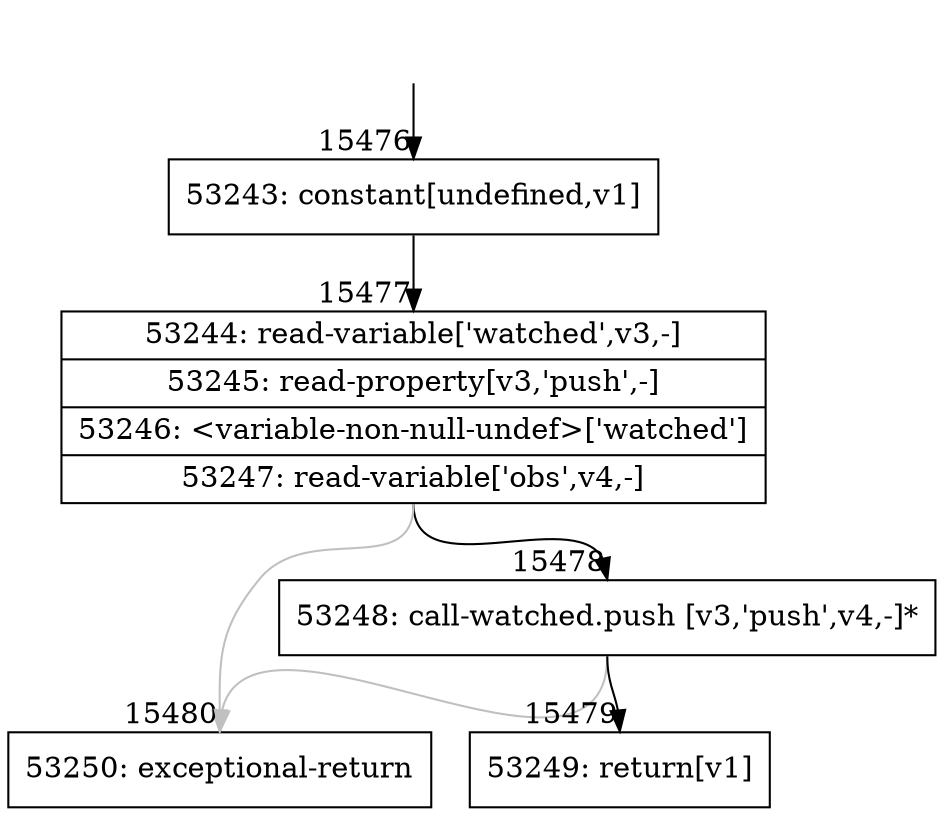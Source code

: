 digraph {
rankdir="TD"
BB_entry1309[shape=none,label=""];
BB_entry1309 -> BB15476 [tailport=s, headport=n, headlabel="    15476"]
BB15476 [shape=record label="{53243: constant[undefined,v1]}" ] 
BB15476 -> BB15477 [tailport=s, headport=n, headlabel="      15477"]
BB15477 [shape=record label="{53244: read-variable['watched',v3,-]|53245: read-property[v3,'push',-]|53246: \<variable-non-null-undef\>['watched']|53247: read-variable['obs',v4,-]}" ] 
BB15477 -> BB15478 [tailport=s, headport=n, headlabel="      15478"]
BB15477 -> BB15480 [tailport=s, headport=n, color=gray, headlabel="      15480"]
BB15478 [shape=record label="{53248: call-watched.push [v3,'push',v4,-]*}" ] 
BB15478 -> BB15479 [tailport=s, headport=n, headlabel="      15479"]
BB15478 -> BB15480 [tailport=s, headport=n, color=gray]
BB15479 [shape=record label="{53249: return[v1]}" ] 
BB15480 [shape=record label="{53250: exceptional-return}" ] 
//#$~ 28568
}
